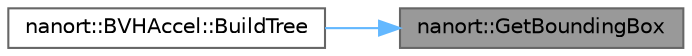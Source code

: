 digraph "nanort::GetBoundingBox"
{
 // LATEX_PDF_SIZE
  bgcolor="transparent";
  edge [fontname=Helvetica,fontsize=10,labelfontname=Helvetica,labelfontsize=10];
  node [fontname=Helvetica,fontsize=10,shape=box,height=0.2,width=0.4];
  rankdir="RL";
  Node1 [label="nanort::GetBoundingBox",height=0.2,width=0.4,color="gray40", fillcolor="grey60", style="filled", fontcolor="black",tooltip=" "];
  Node1 -> Node2 [dir="back",color="steelblue1",style="solid"];
  Node2 [label="nanort::BVHAccel::BuildTree",height=0.2,width=0.4,color="grey40", fillcolor="white", style="filled",URL="$a01483.html#ae0e4bf0fab331dbacf469a3e991132e5",tooltip="Builds BVH tree recursively."];
}

